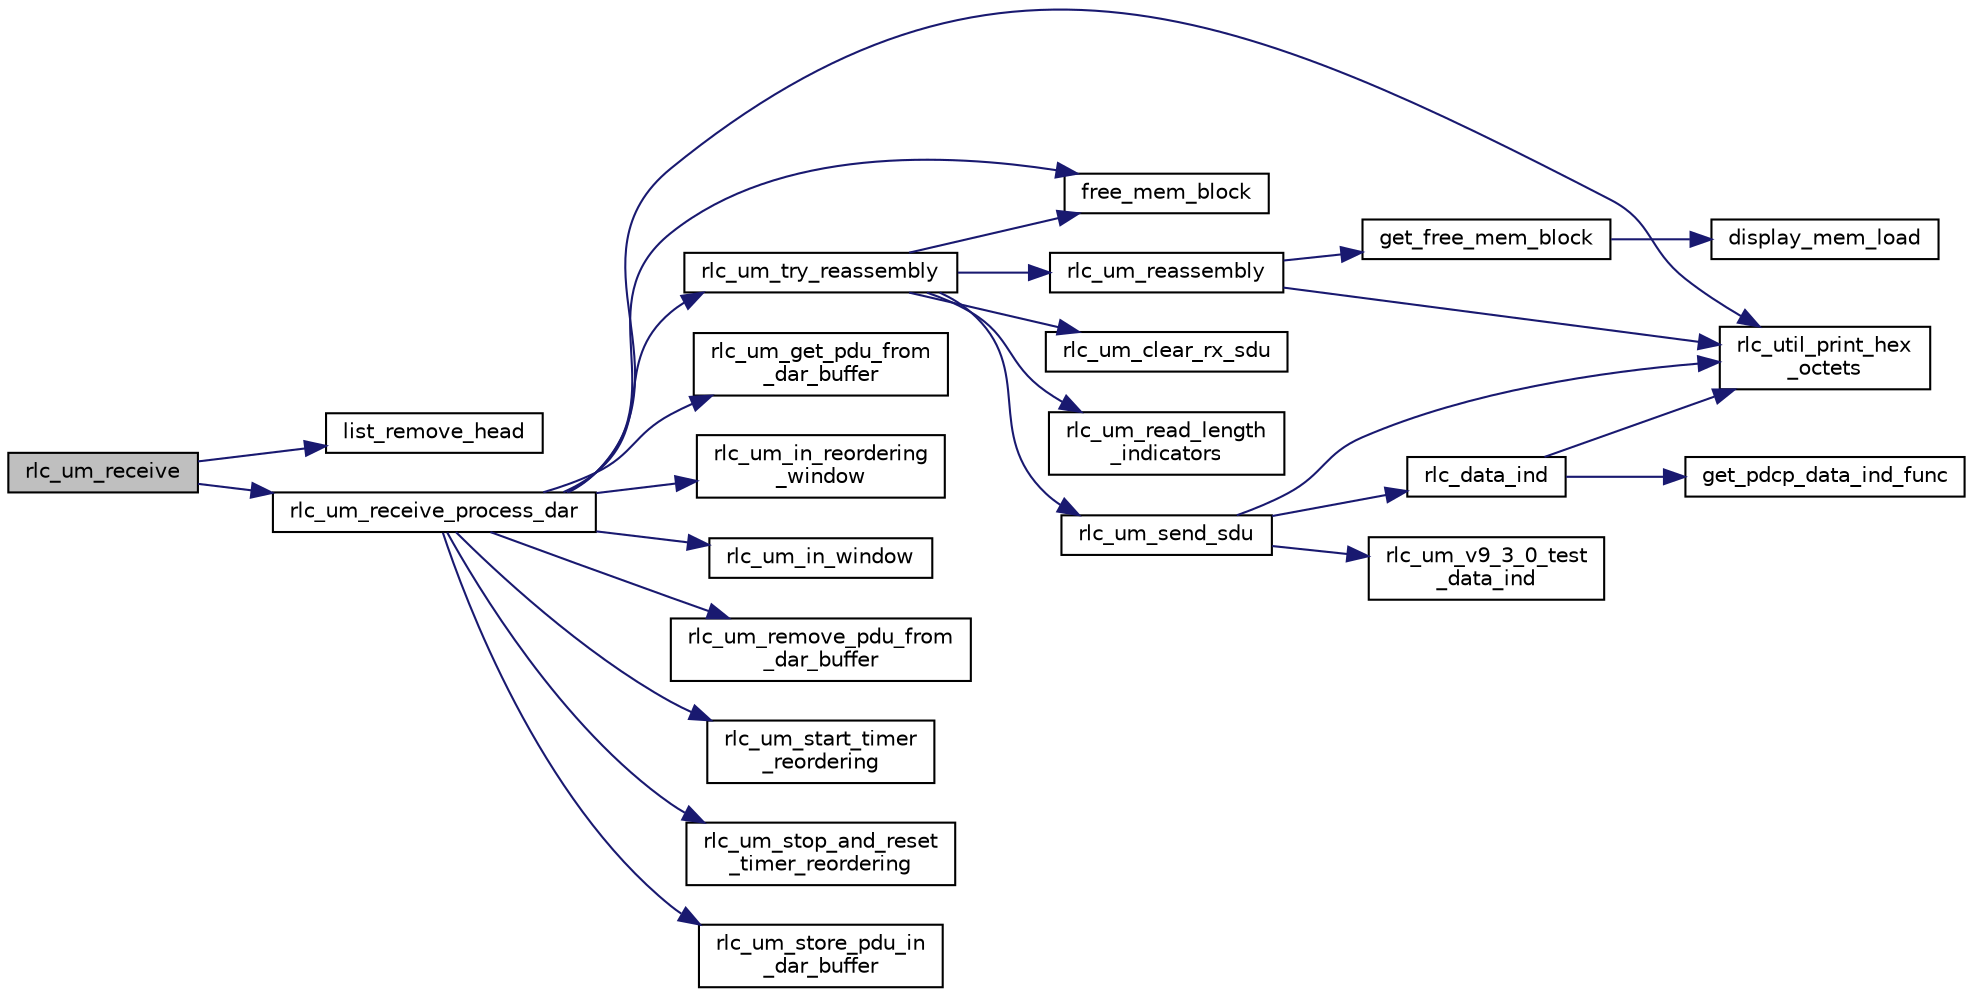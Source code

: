 digraph "rlc_um_receive"
{
 // LATEX_PDF_SIZE
  edge [fontname="Helvetica",fontsize="10",labelfontname="Helvetica",labelfontsize="10"];
  node [fontname="Helvetica",fontsize="10",shape=record];
  rankdir="LR";
  Node1 [label="rlc_um_receive",height=0.2,width=0.4,color="black", fillcolor="grey75", style="filled", fontcolor="black",tooltip="Handle the MAC data indication, retreive the transport blocks and send them one by one to the DAR pro..."];
  Node1 -> Node2 [color="midnightblue",fontsize="10",style="solid",fontname="Helvetica"];
  Node2 [label="list_remove_head",height=0.2,width=0.4,color="black", fillcolor="white", style="filled",URL="$list_8c.html#a68bb206a4e50e2f9f27ca4c051a84dc5",tooltip=" "];
  Node1 -> Node3 [color="midnightblue",fontsize="10",style="solid",fontname="Helvetica"];
  Node3 [label="rlc_um_receive_process_dar",height=0.2,width=0.4,color="black", fillcolor="white", style="filled",URL="$group__em.html#ga75fedd906fbf06f906de629a321920cd",tooltip="Apply the DAR process for a PDU: put it in DAR buffer and try to reassembly or discard it."];
  Node3 -> Node4 [color="midnightblue",fontsize="10",style="solid",fontname="Helvetica"];
  Node4 [label="free_mem_block",height=0.2,width=0.4,color="black", fillcolor="white", style="filled",URL="$mem__block_8c.html#a3465e37844438c1cc552c197a2cfbbfd",tooltip=" "];
  Node3 -> Node5 [color="midnightblue",fontsize="10",style="solid",fontname="Helvetica"];
  Node5 [label="rlc_um_get_pdu_from\l_dar_buffer",height=0.2,width=0.4,color="black", fillcolor="white", style="filled",URL="$group__em.html#gade9e480e45de3a9cda80457bcfea8295",tooltip=" "];
  Node3 -> Node6 [color="midnightblue",fontsize="10",style="solid",fontname="Helvetica"];
  Node6 [label="rlc_um_in_reordering\l_window",height=0.2,width=0.4,color="black", fillcolor="white", style="filled",URL="$group__em.html#gaf18130dc3d846e6b41239976afa02c86",tooltip="Compute if the sequence number of a PDU is in a window ."];
  Node3 -> Node7 [color="midnightblue",fontsize="10",style="solid",fontname="Helvetica"];
  Node7 [label="rlc_um_in_window",height=0.2,width=0.4,color="black", fillcolor="white", style="filled",URL="$group__em.html#ga4770db17d914d4c4d319277ca6944320",tooltip="Compute if the sequence number of a PDU is in a window ."];
  Node3 -> Node8 [color="midnightblue",fontsize="10",style="solid",fontname="Helvetica"];
  Node8 [label="rlc_um_remove_pdu_from\l_dar_buffer",height=0.2,width=0.4,color="black", fillcolor="white", style="filled",URL="$group__em.html#ga61abe04538cf6ff648d251648a338716",tooltip=" "];
  Node3 -> Node9 [color="midnightblue",fontsize="10",style="solid",fontname="Helvetica"];
  Node9 [label="rlc_um_start_timer\l_reordering",height=0.2,width=0.4,color="black", fillcolor="white", style="filled",URL="$group__em.html#ga8a6ce2e3bd6c08268a931c7df6a11ca6",tooltip="Re-arm (based on RLC UM config parameter) and start timer reordering."];
  Node3 -> Node10 [color="midnightblue",fontsize="10",style="solid",fontname="Helvetica"];
  Node10 [label="rlc_um_stop_and_reset\l_timer_reordering",height=0.2,width=0.4,color="black", fillcolor="white", style="filled",URL="$group__em.html#ga0ddb32e0d21d03a9e153052f1db47b64",tooltip="Stop and reset the timer reordering."];
  Node3 -> Node11 [color="midnightblue",fontsize="10",style="solid",fontname="Helvetica"];
  Node11 [label="rlc_um_store_pdu_in\l_dar_buffer",height=0.2,width=0.4,color="black", fillcolor="white", style="filled",URL="$rlc__um__dar_8c.html#a1571ffbcf146a561988ffdfbb252f61e",tooltip=" "];
  Node3 -> Node12 [color="midnightblue",fontsize="10",style="solid",fontname="Helvetica"];
  Node12 [label="rlc_um_try_reassembly",height=0.2,width=0.4,color="black", fillcolor="white", style="filled",URL="$group__em.html#ga289c82bdcdd9667d09dc40ca11bc4f60",tooltip="Try reassembly PDUs from DAR buffer, starting at sequence number snP."];
  Node12 -> Node4 [color="midnightblue",fontsize="10",style="solid",fontname="Helvetica"];
  Node12 -> Node13 [color="midnightblue",fontsize="10",style="solid",fontname="Helvetica"];
  Node13 [label="rlc_um_clear_rx_sdu",height=0.2,width=0.4,color="black", fillcolor="white", style="filled",URL="$group__em.html#gaa3611e9a18ebc6e46dc0230461e20e08",tooltip="Erase the SDU in construction."];
  Node12 -> Node14 [color="midnightblue",fontsize="10",style="solid",fontname="Helvetica"];
  Node14 [label="rlc_um_read_length\l_indicators",height=0.2,width=0.4,color="black", fillcolor="white", style="filled",URL="$group__em.html#ga3bc56d30ca057ccdd824a866fac6360b",tooltip="Reset protocol variables and state variables to initial values."];
  Node12 -> Node15 [color="midnightblue",fontsize="10",style="solid",fontname="Helvetica"];
  Node15 [label="rlc_um_reassembly",height=0.2,width=0.4,color="black", fillcolor="white", style="filled",URL="$group__em.html#gaa3cddd6366192d86bec3da4fc3afe798",tooltip=" "];
  Node15 -> Node16 [color="midnightblue",fontsize="10",style="solid",fontname="Helvetica"];
  Node16 [label="get_free_mem_block",height=0.2,width=0.4,color="black", fillcolor="white", style="filled",URL="$mem__block_8c.html#aa6649c5f31ce28f70a1a7352eb41de46",tooltip=" "];
  Node16 -> Node17 [color="midnightblue",fontsize="10",style="solid",fontname="Helvetica"];
  Node17 [label="display_mem_load",height=0.2,width=0.4,color="black", fillcolor="white", style="filled",URL="$mem__block_8c.html#aad2e600dac4df19ae63b1efe29405f59",tooltip=" "];
  Node15 -> Node18 [color="midnightblue",fontsize="10",style="solid",fontname="Helvetica"];
  Node18 [label="rlc_util_print_hex\l_octets",height=0.2,width=0.4,color="black", fillcolor="white", style="filled",URL="$group__em.html#ga9080083e27a8fc3d61451b6d4d7c8f3b",tooltip=" "];
  Node12 -> Node19 [color="midnightblue",fontsize="10",style="solid",fontname="Helvetica"];
  Node19 [label="rlc_um_send_sdu",height=0.2,width=0.4,color="black", fillcolor="white", style="filled",URL="$group__em.html#gadf3069c553c0fff2ec969a785cf52c40",tooltip="Send SDU if any reassemblied to upper layer."];
  Node19 -> Node20 [color="midnightblue",fontsize="10",style="solid",fontname="Helvetica"];
  Node20 [label="rlc_data_ind",height=0.2,width=0.4,color="black", fillcolor="white", style="filled",URL="$group__em.html#gabba9d9796c03b8f01c944be71725feff",tooltip="Interface with higher layers, route SDUs coming from RLC protocol instances to upper layer instance."];
  Node20 -> Node21 [color="midnightblue",fontsize="10",style="solid",fontname="Helvetica"];
  Node21 [label="get_pdcp_data_ind_func",height=0.2,width=0.4,color="black", fillcolor="white", style="filled",URL="$group____pdcp.html#ga2e06db776bf03678ebd05189a1635ee3",tooltip=" "];
  Node20 -> Node18 [color="midnightblue",fontsize="10",style="solid",fontname="Helvetica"];
  Node19 -> Node22 [color="midnightblue",fontsize="10",style="solid",fontname="Helvetica"];
  Node22 [label="rlc_um_v9_3_0_test\l_data_ind",height=0.2,width=0.4,color="black", fillcolor="white", style="filled",URL="$rlc__um__test_8c.html#a902bc4e0cf804ef3f84ad63b15abd40f",tooltip=" "];
  Node19 -> Node18 [color="midnightblue",fontsize="10",style="solid",fontname="Helvetica"];
  Node3 -> Node18 [color="midnightblue",fontsize="10",style="solid",fontname="Helvetica"];
}
